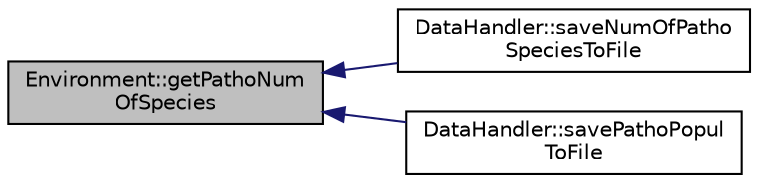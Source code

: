 digraph "Environment::getPathoNumOfSpecies"
{
  edge [fontname="Helvetica",fontsize="10",labelfontname="Helvetica",labelfontsize="10"];
  node [fontname="Helvetica",fontsize="10",shape=record];
  rankdir="LR";
  Node1 [label="Environment::getPathoNum\lOfSpecies",height=0.2,width=0.4,color="black", fillcolor="grey75", style="filled", fontcolor="black"];
  Node1 -> Node2 [dir="back",color="midnightblue",fontsize="10",style="solid",fontname="Helvetica"];
  Node2 [label="DataHandler::saveNumOfPatho\lSpeciesToFile",height=0.2,width=0.4,color="black", fillcolor="white", style="filled",URL="$class_data_handler.html#a89f86a67a11f719ec282f37740663f95",tooltip="Data harvesting method. Writes to a file population sizes of all pathogen species in a given time..."];
  Node1 -> Node3 [dir="back",color="midnightblue",fontsize="10",style="solid",fontname="Helvetica"];
  Node3 [label="DataHandler::savePathoPopul\lToFile",height=0.2,width=0.4,color="black", fillcolor="white", style="filled",URL="$class_data_handler.html#a877ed5bfd00f0cbeef0413bf1d47f865",tooltip="Data harvesting method. Writes to a file all pathogens with their genomes in a human-readable format..."];
}
